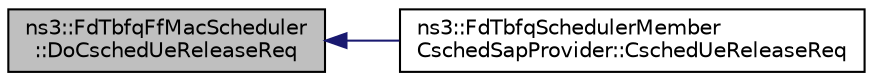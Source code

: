 digraph "ns3::FdTbfqFfMacScheduler::DoCschedUeReleaseReq"
{
  edge [fontname="Helvetica",fontsize="10",labelfontname="Helvetica",labelfontsize="10"];
  node [fontname="Helvetica",fontsize="10",shape=record];
  rankdir="LR";
  Node1 [label="ns3::FdTbfqFfMacScheduler\l::DoCschedUeReleaseReq",height=0.2,width=0.4,color="black", fillcolor="grey75", style="filled", fontcolor="black"];
  Node1 -> Node2 [dir="back",color="midnightblue",fontsize="10",style="solid"];
  Node2 [label="ns3::FdTbfqSchedulerMember\lCschedSapProvider::CschedUeReleaseReq",height=0.2,width=0.4,color="black", fillcolor="white", style="filled",URL="$d9/d0b/classns3_1_1FdTbfqSchedulerMemberCschedSapProvider.html#ae92dc99690227f23004682a871f9514c"];
}
